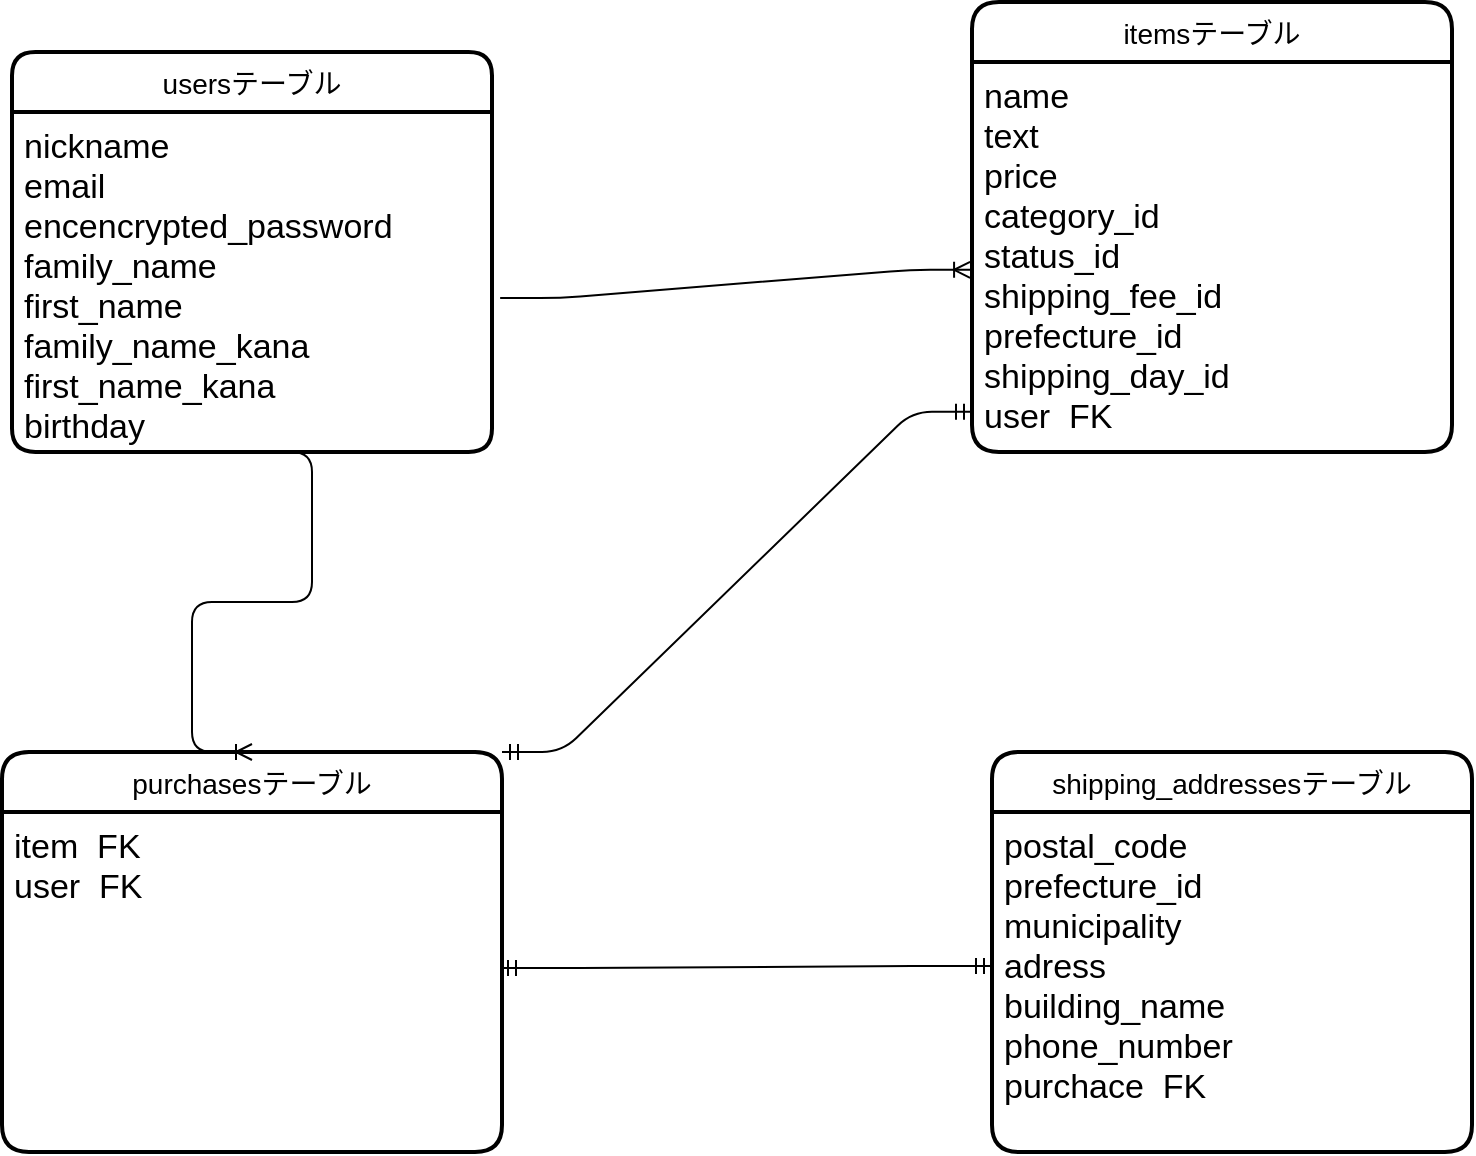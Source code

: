 <mxfile version="14.2.4" type="embed">
    <diagram id="hHgLNHmaYNrqydNXBplk" name="ページ1">
        <mxGraphModel dx="1383" dy="830" grid="1" gridSize="10" guides="1" tooltips="1" connect="1" arrows="1" fold="1" page="1" pageScale="1" pageWidth="827" pageHeight="1169" math="0" shadow="0">
            <root>
                <mxCell id="0"/>
                <mxCell id="1" parent="0"/>
                <mxCell id="28" value="usersテーブル" style="swimlane;childLayout=stackLayout;horizontal=1;startSize=30;horizontalStack=0;rounded=1;fontSize=14;fontStyle=0;strokeWidth=2;resizeParent=0;resizeLast=1;shadow=0;dashed=0;align=center;arcSize=13;" vertex="1" parent="1">
                    <mxGeometry x="40" y="80" width="240" height="200" as="geometry"/>
                </mxCell>
                <mxCell id="29" value="nickname&#10;email&#10;encencrypted_password&#10;family_name&#10;first_name&#10;family_name_kana&#10;first_name_kana&#10;birthday" style="align=left;strokeColor=none;fillColor=none;spacingLeft=4;fontSize=17;verticalAlign=top;resizable=0;rotatable=0;part=1;" vertex="1" parent="28">
                    <mxGeometry y="30" width="240" height="170" as="geometry"/>
                </mxCell>
                <mxCell id="30" value="itemsテーブル" style="swimlane;childLayout=stackLayout;horizontal=1;startSize=30;horizontalStack=0;rounded=1;fontSize=14;fontStyle=0;strokeWidth=2;resizeParent=0;resizeLast=1;shadow=0;dashed=0;align=center;" vertex="1" parent="1">
                    <mxGeometry x="520" y="55" width="240" height="225" as="geometry"/>
                </mxCell>
                <mxCell id="31" value="name&#10;text&#10;price&#10;category_id&#10;status_id&#10;shipping_fee_id&#10;prefecture_id&#10;shipping_day_id&#10;user  FK" style="align=left;strokeColor=none;fillColor=none;spacingLeft=4;fontSize=17;verticalAlign=top;resizable=0;rotatable=0;part=1;" vertex="1" parent="30">
                    <mxGeometry y="30" width="240" height="195" as="geometry"/>
                </mxCell>
                <mxCell id="35" value="shipping_addressesテーブル" style="swimlane;childLayout=stackLayout;horizontal=1;startSize=30;horizontalStack=0;rounded=1;fontSize=14;fontStyle=0;strokeWidth=2;resizeParent=0;resizeLast=1;shadow=0;dashed=0;align=center;" vertex="1" parent="1">
                    <mxGeometry x="530" y="430" width="240" height="200" as="geometry"/>
                </mxCell>
                <mxCell id="36" value="postal_code&#10;prefecture_id&#10;municipality&#10;adress&#10;building_name&#10;phone_number&#10;purchace  FK" style="align=left;strokeColor=none;fillColor=none;spacingLeft=4;fontSize=17;verticalAlign=top;resizable=0;rotatable=0;part=1;" vertex="1" parent="35">
                    <mxGeometry y="30" width="240" height="170" as="geometry"/>
                </mxCell>
                <mxCell id="39" value="purchasesテーブル" style="swimlane;childLayout=stackLayout;horizontal=1;startSize=30;horizontalStack=0;rounded=1;fontSize=14;fontStyle=0;strokeWidth=2;resizeParent=0;resizeLast=1;shadow=0;dashed=0;align=center;" vertex="1" parent="1">
                    <mxGeometry x="35" y="430" width="250" height="200" as="geometry"/>
                </mxCell>
                <mxCell id="40" value="item  FK&#10;user  FK" style="align=left;strokeColor=none;fillColor=none;spacingLeft=4;fontSize=17;verticalAlign=top;resizable=0;rotatable=0;part=1;" vertex="1" parent="39">
                    <mxGeometry y="30" width="250" height="170" as="geometry"/>
                </mxCell>
                <mxCell id="42" value="" style="edgeStyle=entityRelationEdgeStyle;fontSize=17;html=1;endArrow=ERoneToMany;exitX=1.017;exitY=0.547;exitDx=0;exitDy=0;exitPerimeter=0;entryX=-0.004;entryY=0.533;entryDx=0;entryDy=0;entryPerimeter=0;" edge="1" parent="1" source="29" target="31">
                    <mxGeometry width="100" height="100" relative="1" as="geometry">
                        <mxPoint x="420" y="390" as="sourcePoint"/>
                        <mxPoint x="520" y="290" as="targetPoint"/>
                    </mxGeometry>
                </mxCell>
                <mxCell id="46" value="" style="edgeStyle=entityRelationEdgeStyle;fontSize=12;html=1;endArrow=ERoneToMany;exitX=0.5;exitY=1;exitDx=0;exitDy=0;entryX=0.5;entryY=0;entryDx=0;entryDy=0;" edge="1" parent="1" source="29" target="39">
                    <mxGeometry width="100" height="100" relative="1" as="geometry">
                        <mxPoint x="420" y="380" as="sourcePoint"/>
                        <mxPoint x="520" y="280" as="targetPoint"/>
                    </mxGeometry>
                </mxCell>
                <mxCell id="48" value="" style="edgeStyle=entityRelationEdgeStyle;fontSize=12;html=1;endArrow=ERmandOne;startArrow=ERmandOne;exitX=1;exitY=0;exitDx=0;exitDy=0;entryX=0;entryY=0.897;entryDx=0;entryDy=0;entryPerimeter=0;" edge="1" parent="1" source="39" target="31">
                    <mxGeometry width="100" height="100" relative="1" as="geometry">
                        <mxPoint x="420" y="380" as="sourcePoint"/>
                        <mxPoint x="620" y="290" as="targetPoint"/>
                    </mxGeometry>
                </mxCell>
                <mxCell id="49" value="" style="edgeStyle=entityRelationEdgeStyle;fontSize=12;html=1;endArrow=ERmandOne;startArrow=ERmandOne;exitX=0.996;exitY=0.459;exitDx=0;exitDy=0;exitPerimeter=0;" edge="1" parent="1" source="40">
                    <mxGeometry width="100" height="100" relative="1" as="geometry">
                        <mxPoint x="360" y="450" as="sourcePoint"/>
                        <mxPoint x="530" y="537" as="targetPoint"/>
                    </mxGeometry>
                </mxCell>
            </root>
        </mxGraphModel>
    </diagram>
</mxfile>